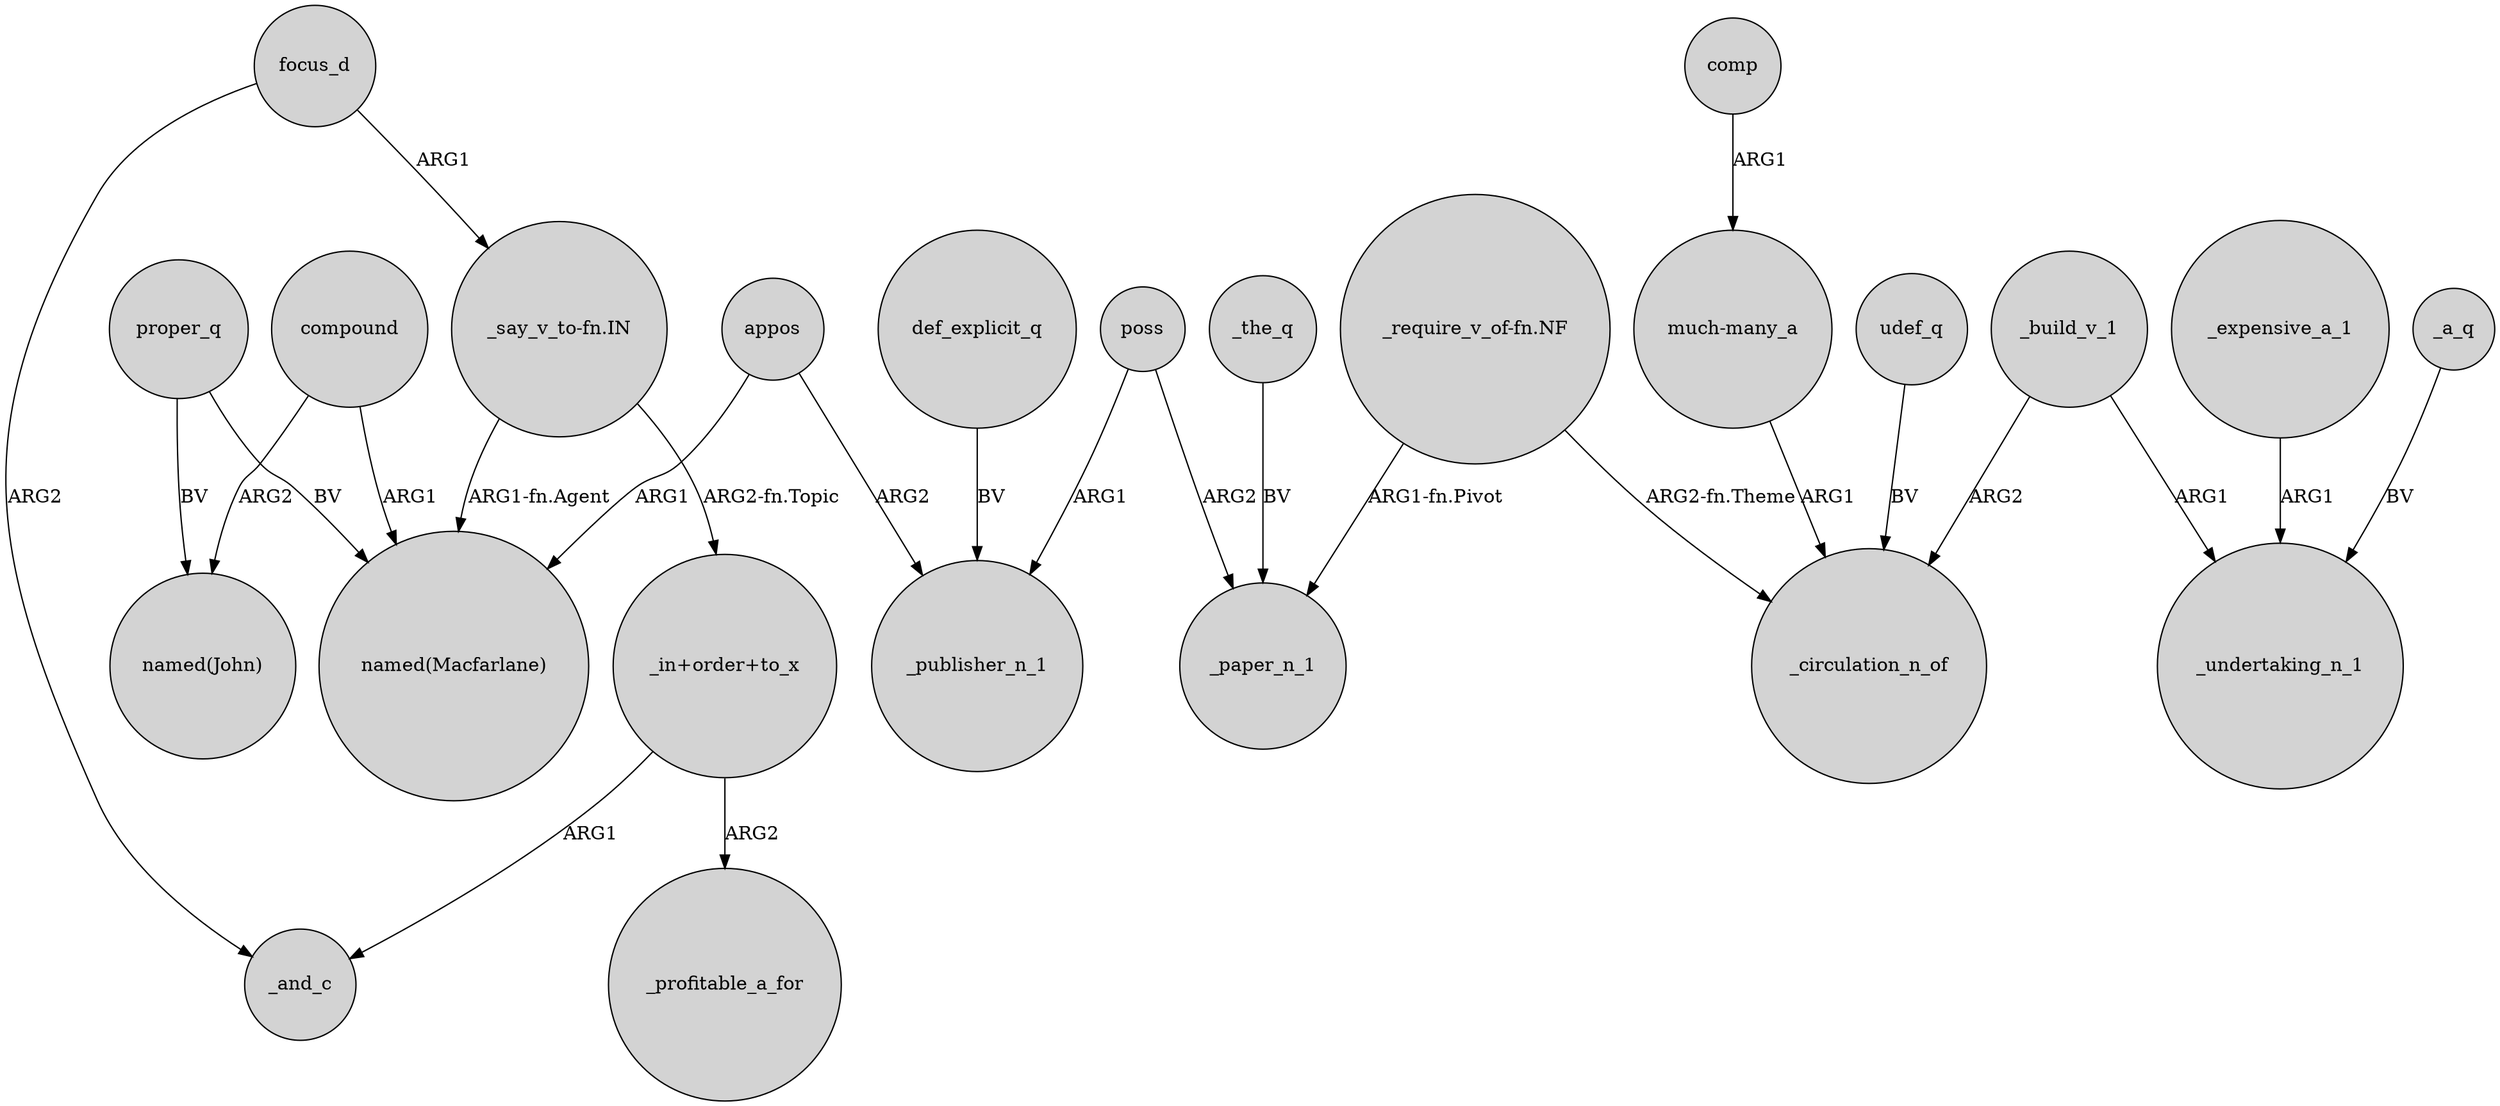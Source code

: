 digraph {
	node [shape=circle style=filled]
	compound -> "named(John)" [label=ARG2]
	"much-many_a" -> _circulation_n_of [label=ARG1]
	_build_v_1 -> _undertaking_n_1 [label=ARG1]
	_the_q -> _paper_n_1 [label=BV]
	_build_v_1 -> _circulation_n_of [label=ARG2]
	poss -> _publisher_n_1 [label=ARG1]
	"_require_v_of-fn.NF" -> _paper_n_1 [label="ARG1-fn.Pivot"]
	udef_q -> _circulation_n_of [label=BV]
	_expensive_a_1 -> _undertaking_n_1 [label=ARG1]
	compound -> "named(Macfarlane)" [label=ARG1]
	_a_q -> _undertaking_n_1 [label=BV]
	"_in+order+to_x" -> _profitable_a_for [label=ARG2]
	focus_d -> _and_c [label=ARG2]
	"_say_v_to-fn.IN" -> "_in+order+to_x" [label="ARG2-fn.Topic"]
	appos -> _publisher_n_1 [label=ARG2]
	"_in+order+to_x" -> _and_c [label=ARG1]
	poss -> _paper_n_1 [label=ARG2]
	comp -> "much-many_a" [label=ARG1]
	"_say_v_to-fn.IN" -> "named(Macfarlane)" [label="ARG1-fn.Agent"]
	proper_q -> "named(Macfarlane)" [label=BV]
	def_explicit_q -> _publisher_n_1 [label=BV]
	"_require_v_of-fn.NF" -> _circulation_n_of [label="ARG2-fn.Theme"]
	proper_q -> "named(John)" [label=BV]
	appos -> "named(Macfarlane)" [label=ARG1]
	focus_d -> "_say_v_to-fn.IN" [label=ARG1]
}
